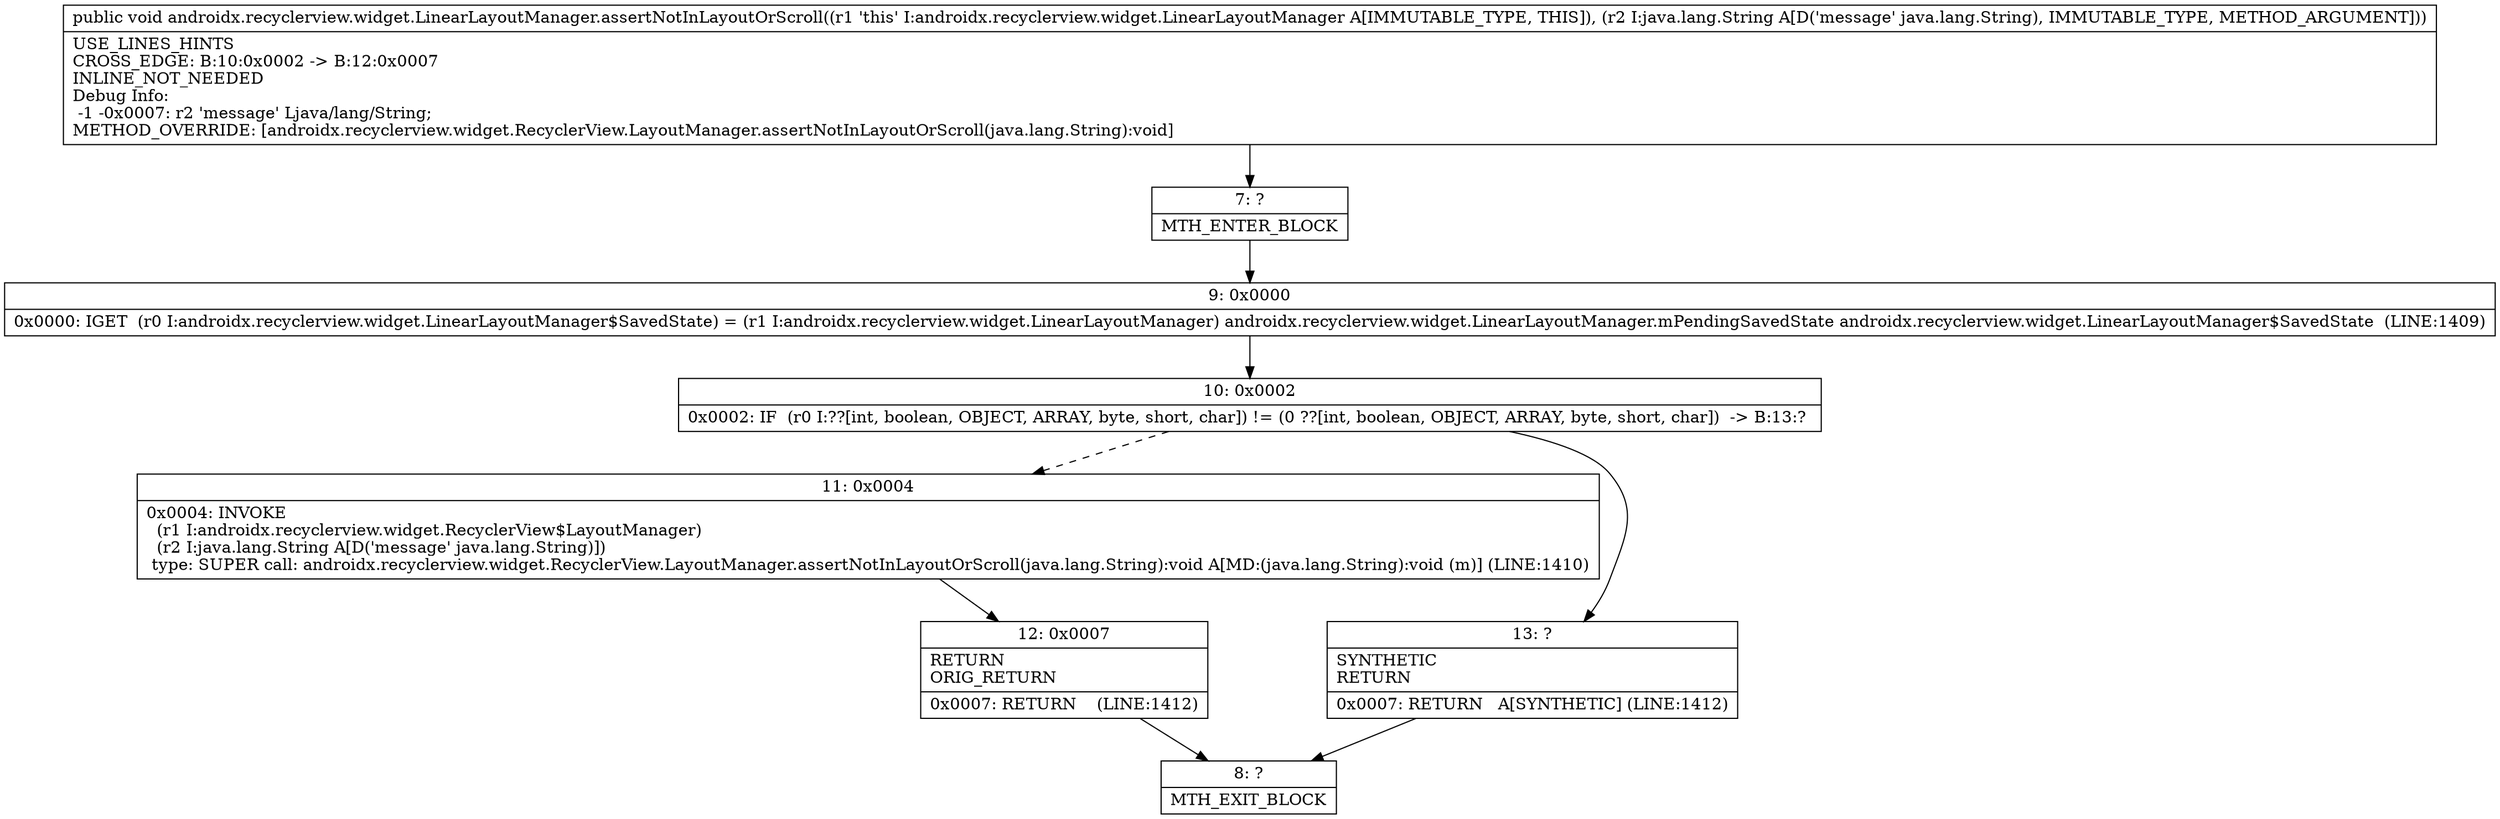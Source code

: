 digraph "CFG forandroidx.recyclerview.widget.LinearLayoutManager.assertNotInLayoutOrScroll(Ljava\/lang\/String;)V" {
Node_7 [shape=record,label="{7\:\ ?|MTH_ENTER_BLOCK\l}"];
Node_9 [shape=record,label="{9\:\ 0x0000|0x0000: IGET  (r0 I:androidx.recyclerview.widget.LinearLayoutManager$SavedState) = (r1 I:androidx.recyclerview.widget.LinearLayoutManager) androidx.recyclerview.widget.LinearLayoutManager.mPendingSavedState androidx.recyclerview.widget.LinearLayoutManager$SavedState  (LINE:1409)\l}"];
Node_10 [shape=record,label="{10\:\ 0x0002|0x0002: IF  (r0 I:??[int, boolean, OBJECT, ARRAY, byte, short, char]) != (0 ??[int, boolean, OBJECT, ARRAY, byte, short, char])  \-\> B:13:? \l}"];
Node_11 [shape=record,label="{11\:\ 0x0004|0x0004: INVOKE  \l  (r1 I:androidx.recyclerview.widget.RecyclerView$LayoutManager)\l  (r2 I:java.lang.String A[D('message' java.lang.String)])\l type: SUPER call: androidx.recyclerview.widget.RecyclerView.LayoutManager.assertNotInLayoutOrScroll(java.lang.String):void A[MD:(java.lang.String):void (m)] (LINE:1410)\l}"];
Node_12 [shape=record,label="{12\:\ 0x0007|RETURN\lORIG_RETURN\l|0x0007: RETURN    (LINE:1412)\l}"];
Node_8 [shape=record,label="{8\:\ ?|MTH_EXIT_BLOCK\l}"];
Node_13 [shape=record,label="{13\:\ ?|SYNTHETIC\lRETURN\l|0x0007: RETURN   A[SYNTHETIC] (LINE:1412)\l}"];
MethodNode[shape=record,label="{public void androidx.recyclerview.widget.LinearLayoutManager.assertNotInLayoutOrScroll((r1 'this' I:androidx.recyclerview.widget.LinearLayoutManager A[IMMUTABLE_TYPE, THIS]), (r2 I:java.lang.String A[D('message' java.lang.String), IMMUTABLE_TYPE, METHOD_ARGUMENT]))  | USE_LINES_HINTS\lCROSS_EDGE: B:10:0x0002 \-\> B:12:0x0007\lINLINE_NOT_NEEDED\lDebug Info:\l  \-1 \-0x0007: r2 'message' Ljava\/lang\/String;\lMETHOD_OVERRIDE: [androidx.recyclerview.widget.RecyclerView.LayoutManager.assertNotInLayoutOrScroll(java.lang.String):void]\l}"];
MethodNode -> Node_7;Node_7 -> Node_9;
Node_9 -> Node_10;
Node_10 -> Node_11[style=dashed];
Node_10 -> Node_13;
Node_11 -> Node_12;
Node_12 -> Node_8;
Node_13 -> Node_8;
}

